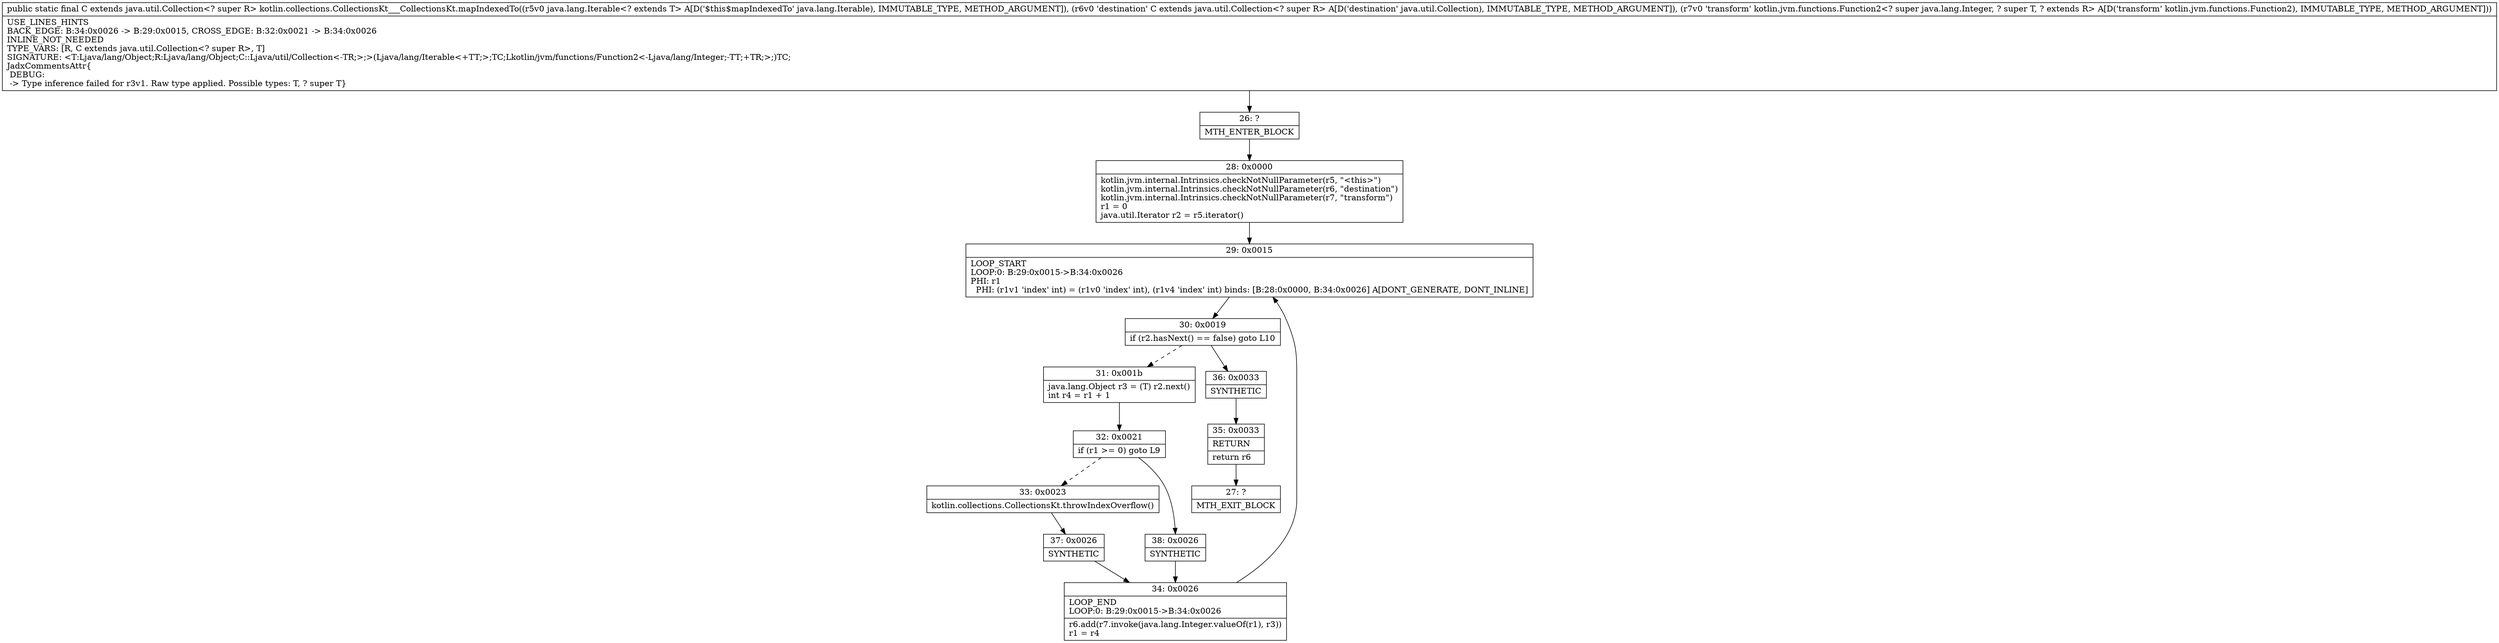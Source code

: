digraph "CFG forkotlin.collections.CollectionsKt___CollectionsKt.mapIndexedTo(Ljava\/lang\/Iterable;Ljava\/util\/Collection;Lkotlin\/jvm\/functions\/Function2;)Ljava\/util\/Collection;" {
Node_26 [shape=record,label="{26\:\ ?|MTH_ENTER_BLOCK\l}"];
Node_28 [shape=record,label="{28\:\ 0x0000|kotlin.jvm.internal.Intrinsics.checkNotNullParameter(r5, \"\<this\>\")\lkotlin.jvm.internal.Intrinsics.checkNotNullParameter(r6, \"destination\")\lkotlin.jvm.internal.Intrinsics.checkNotNullParameter(r7, \"transform\")\lr1 = 0\ljava.util.Iterator r2 = r5.iterator()\l}"];
Node_29 [shape=record,label="{29\:\ 0x0015|LOOP_START\lLOOP:0: B:29:0x0015\-\>B:34:0x0026\lPHI: r1 \l  PHI: (r1v1 'index' int) = (r1v0 'index' int), (r1v4 'index' int) binds: [B:28:0x0000, B:34:0x0026] A[DONT_GENERATE, DONT_INLINE]\l}"];
Node_30 [shape=record,label="{30\:\ 0x0019|if (r2.hasNext() == false) goto L10\l}"];
Node_31 [shape=record,label="{31\:\ 0x001b|java.lang.Object r3 = (T) r2.next()\lint r4 = r1 + 1\l}"];
Node_32 [shape=record,label="{32\:\ 0x0021|if (r1 \>= 0) goto L9\l}"];
Node_33 [shape=record,label="{33\:\ 0x0023|kotlin.collections.CollectionsKt.throwIndexOverflow()\l}"];
Node_37 [shape=record,label="{37\:\ 0x0026|SYNTHETIC\l}"];
Node_34 [shape=record,label="{34\:\ 0x0026|LOOP_END\lLOOP:0: B:29:0x0015\-\>B:34:0x0026\l|r6.add(r7.invoke(java.lang.Integer.valueOf(r1), r3))\lr1 = r4\l}"];
Node_38 [shape=record,label="{38\:\ 0x0026|SYNTHETIC\l}"];
Node_36 [shape=record,label="{36\:\ 0x0033|SYNTHETIC\l}"];
Node_35 [shape=record,label="{35\:\ 0x0033|RETURN\l|return r6\l}"];
Node_27 [shape=record,label="{27\:\ ?|MTH_EXIT_BLOCK\l}"];
MethodNode[shape=record,label="{public static final C extends java.util.Collection\<? super R\> kotlin.collections.CollectionsKt___CollectionsKt.mapIndexedTo((r5v0 java.lang.Iterable\<? extends T\> A[D('$this$mapIndexedTo' java.lang.Iterable), IMMUTABLE_TYPE, METHOD_ARGUMENT]), (r6v0 'destination' C extends java.util.Collection\<? super R\> A[D('destination' java.util.Collection), IMMUTABLE_TYPE, METHOD_ARGUMENT]), (r7v0 'transform' kotlin.jvm.functions.Function2\<? super java.lang.Integer, ? super T, ? extends R\> A[D('transform' kotlin.jvm.functions.Function2), IMMUTABLE_TYPE, METHOD_ARGUMENT]))  | USE_LINES_HINTS\lBACK_EDGE: B:34:0x0026 \-\> B:29:0x0015, CROSS_EDGE: B:32:0x0021 \-\> B:34:0x0026\lINLINE_NOT_NEEDED\lTYPE_VARS: [R, C extends java.util.Collection\<? super R\>, T]\lSIGNATURE: \<T:Ljava\/lang\/Object;R:Ljava\/lang\/Object;C::Ljava\/util\/Collection\<\-TR;\>;\>(Ljava\/lang\/Iterable\<+TT;\>;TC;Lkotlin\/jvm\/functions\/Function2\<\-Ljava\/lang\/Integer;\-TT;+TR;\>;)TC;\lJadxCommentsAttr\{\l DEBUG: \l \-\> Type inference failed for r3v1. Raw type applied. Possible types: T, ? super T\}\l}"];
MethodNode -> Node_26;Node_26 -> Node_28;
Node_28 -> Node_29;
Node_29 -> Node_30;
Node_30 -> Node_31[style=dashed];
Node_30 -> Node_36;
Node_31 -> Node_32;
Node_32 -> Node_33[style=dashed];
Node_32 -> Node_38;
Node_33 -> Node_37;
Node_37 -> Node_34;
Node_34 -> Node_29;
Node_38 -> Node_34;
Node_36 -> Node_35;
Node_35 -> Node_27;
}


